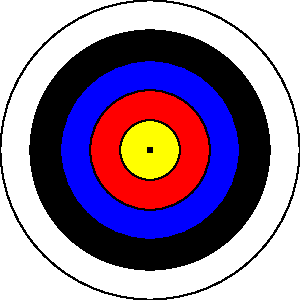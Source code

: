 size(0,150);
  
path c1=circle(0,1);
path c2=circle(0,2);
path c3=circle(0,3);
path c4=circle(0,4);
path c5=circle(0,5);
  
fill(c1,yellow);
fill(c2^^reverse(c1),red);
fill(c3^^reverse(c2),blue);
fill(c4^^reverse(c3),black);
fill(c5^^reverse(c4),white);
  
draw(c1); draw(c2); draw(c3); draw(c4); draw(c5);
dot((0,0));
